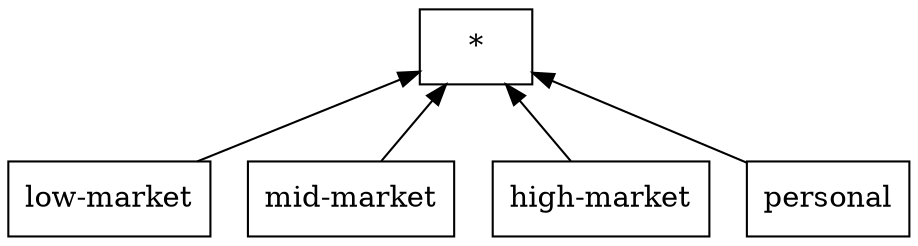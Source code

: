 digraph G { 
 rankdir=BT;
 subgraph ba { 
1 [shape=record,label="{low-market}"];
2 [shape=record,label="{mid-market}"];
3 [shape=record,label="{high-market}"];
4 [shape=record,label="{personal}"];
5 [shape=record,label="{*}"];
1 -> 5
2 -> 5
3 -> 5
4 -> 5
}}